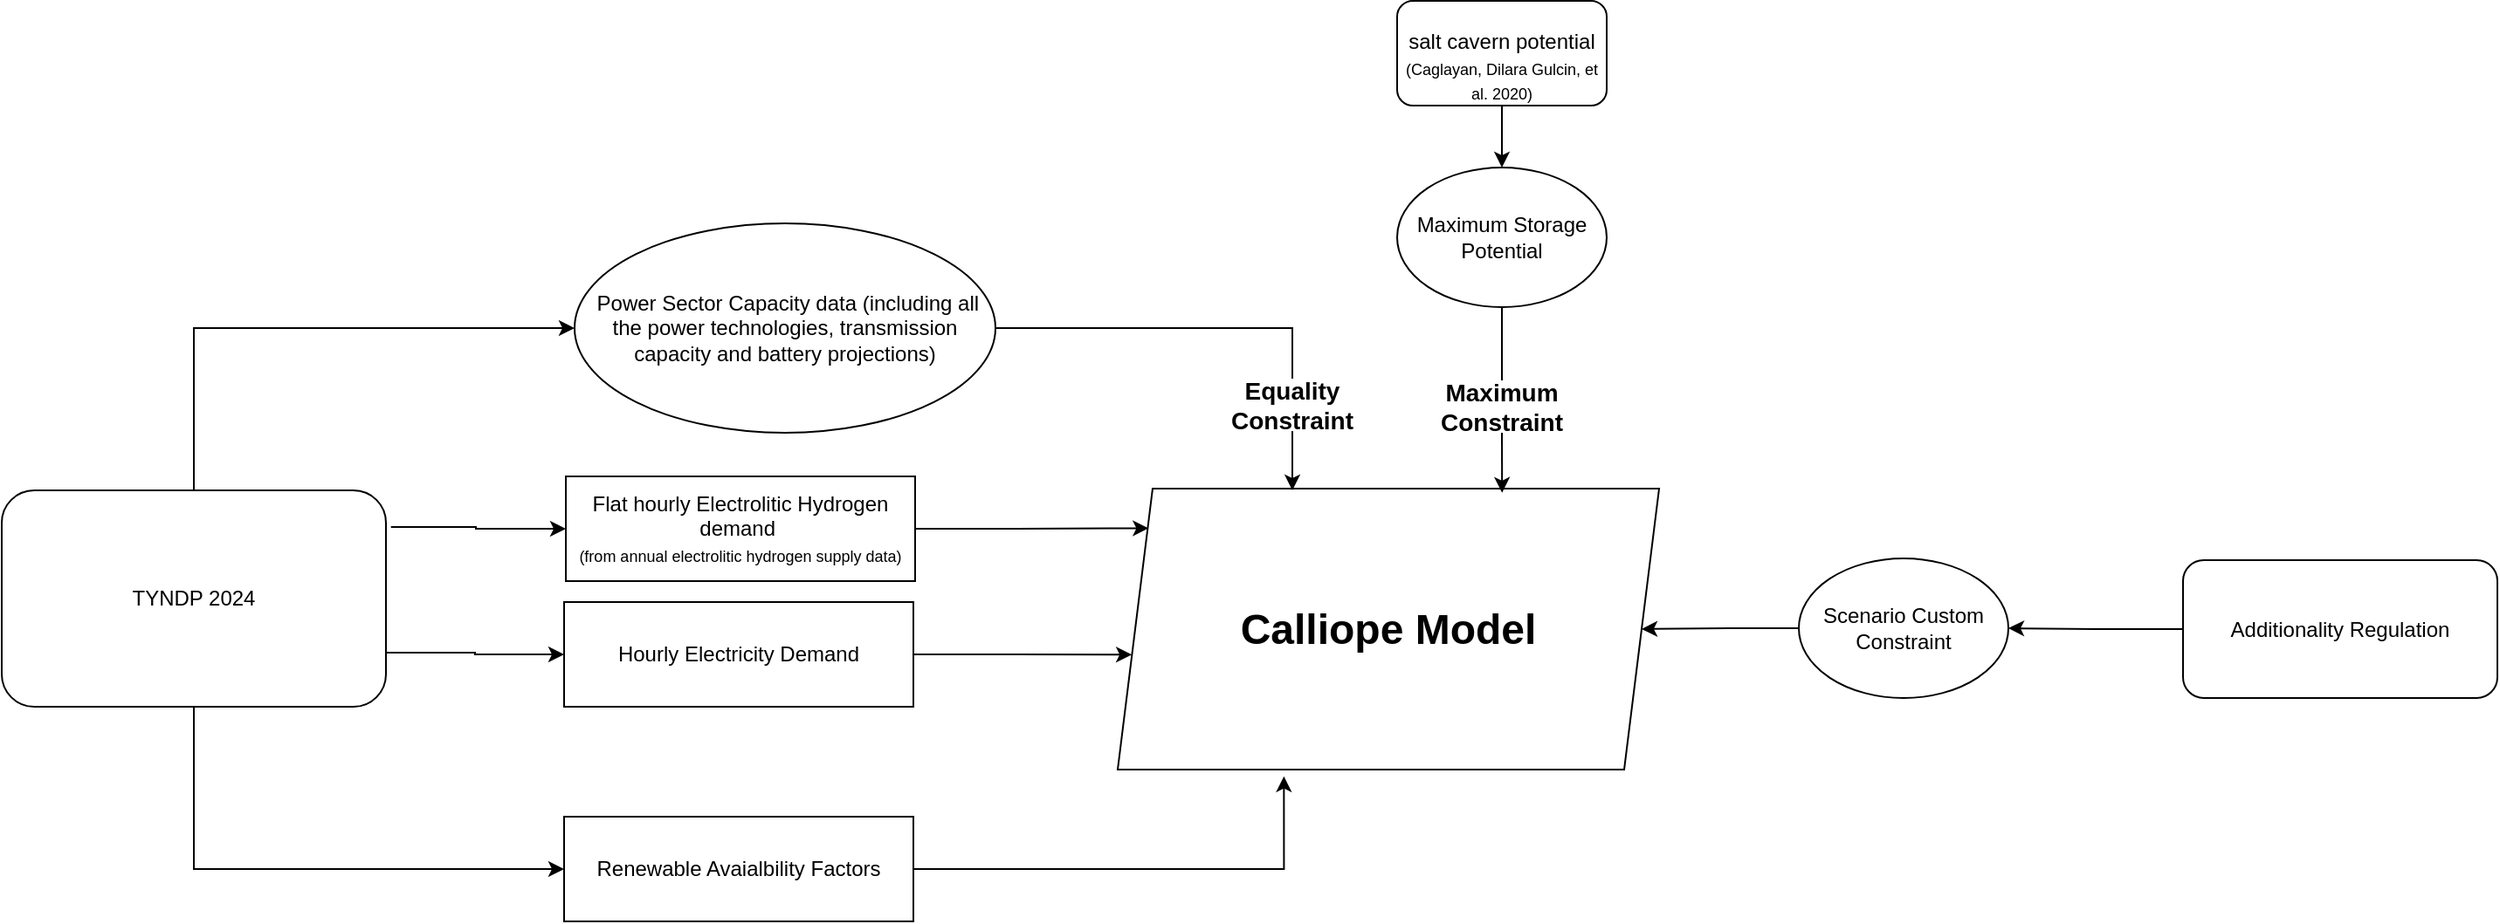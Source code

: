 <mxfile version="25.0.1">
  <diagram name="Page-1" id="WPpZJfMJTmWMVJod0Qd_">
    <mxGraphModel dx="2441" dy="1798" grid="1" gridSize="10" guides="1" tooltips="1" connect="1" arrows="1" fold="1" page="1" pageScale="1" pageWidth="850" pageHeight="1100" math="0" shadow="0">
      <root>
        <mxCell id="0" />
        <mxCell id="1" parent="0" />
        <mxCell id="JA-8IfDikwryvuSQAZaI-3" value="Flat hourly Electrolitic Hydrogen demand&amp;nbsp;&lt;div&gt;&lt;font style=&quot;font-size: 9px;&quot;&gt;(from annual electrolitic hydrogen supply data)&lt;/font&gt;&lt;/div&gt;" style="rounded=0;whiteSpace=wrap;html=1;" parent="1" vertex="1">
          <mxGeometry x="184" y="202" width="200" height="60" as="geometry" />
        </mxCell>
        <mxCell id="iWcmuNhnE22Qy_n3SRqi-5" value="" style="edgeStyle=orthogonalEdgeStyle;rounded=0;orthogonalLoop=1;jettySize=auto;html=1;exitX=1.013;exitY=0.169;exitDx=0;exitDy=0;exitPerimeter=0;" edge="1" parent="1" source="iWcmuNhnE22Qy_n3SRqi-28" target="JA-8IfDikwryvuSQAZaI-3">
          <mxGeometry relative="1" as="geometry">
            <mxPoint x="97" y="240" as="sourcePoint" />
          </mxGeometry>
        </mxCell>
        <mxCell id="iWcmuNhnE22Qy_n3SRqi-24" style="edgeStyle=orthogonalEdgeStyle;rounded=0;orthogonalLoop=1;jettySize=auto;html=1;exitX=0.5;exitY=0;exitDx=0;exitDy=0;entryX=0;entryY=0.5;entryDx=0;entryDy=0;" edge="1" parent="1" source="iWcmuNhnE22Qy_n3SRqi-28" target="iWcmuNhnE22Qy_n3SRqi-22">
          <mxGeometry relative="1" as="geometry">
            <mxPoint x="97" y="225" as="sourcePoint" />
          </mxGeometry>
        </mxCell>
        <mxCell id="iWcmuNhnE22Qy_n3SRqi-60" style="edgeStyle=orthogonalEdgeStyle;rounded=0;orthogonalLoop=1;jettySize=auto;html=1;exitX=1;exitY=0.5;exitDx=0;exitDy=0;entryX=0.307;entryY=1.024;entryDx=0;entryDy=0;entryPerimeter=0;" edge="1" parent="1" source="iWcmuNhnE22Qy_n3SRqi-2" target="iWcmuNhnE22Qy_n3SRqi-33">
          <mxGeometry relative="1" as="geometry" />
        </mxCell>
        <mxCell id="iWcmuNhnE22Qy_n3SRqi-2" value="Renewable Avaialbility Factors" style="rounded=0;whiteSpace=wrap;html=1;" vertex="1" parent="1">
          <mxGeometry x="183" y="397" width="200" height="60" as="geometry" />
        </mxCell>
        <mxCell id="iWcmuNhnE22Qy_n3SRqi-22" value="&amp;nbsp;Power Sector Capacity data (including all the power technologies, transmission capacity and battery projections)" style="ellipse;whiteSpace=wrap;html=1;" vertex="1" parent="1">
          <mxGeometry x="189" y="57" width="241" height="120" as="geometry" />
        </mxCell>
        <mxCell id="iWcmuNhnE22Qy_n3SRqi-25" value="Maximum Storage Potential" style="ellipse;whiteSpace=wrap;html=1;" vertex="1" parent="1">
          <mxGeometry x="660" y="25" width="120" height="80" as="geometry" />
        </mxCell>
        <mxCell id="iWcmuNhnE22Qy_n3SRqi-53" style="edgeStyle=orthogonalEdgeStyle;rounded=0;orthogonalLoop=1;jettySize=auto;html=1;exitX=0.5;exitY=1;exitDx=0;exitDy=0;entryX=0;entryY=0.5;entryDx=0;entryDy=0;" edge="1" parent="1" source="iWcmuNhnE22Qy_n3SRqi-28" target="iWcmuNhnE22Qy_n3SRqi-2">
          <mxGeometry relative="1" as="geometry" />
        </mxCell>
        <mxCell id="iWcmuNhnE22Qy_n3SRqi-59" style="edgeStyle=orthogonalEdgeStyle;rounded=0;orthogonalLoop=1;jettySize=auto;html=1;exitX=1;exitY=0.75;exitDx=0;exitDy=0;entryX=0;entryY=0.5;entryDx=0;entryDy=0;" edge="1" parent="1" source="iWcmuNhnE22Qy_n3SRqi-28" target="iWcmuNhnE22Qy_n3SRqi-58">
          <mxGeometry relative="1" as="geometry" />
        </mxCell>
        <mxCell id="iWcmuNhnE22Qy_n3SRqi-28" value="TYNDP 2024" style="rounded=1;whiteSpace=wrap;html=1;" vertex="1" parent="1">
          <mxGeometry x="-139" y="210" width="220" height="124" as="geometry" />
        </mxCell>
        <mxCell id="iWcmuNhnE22Qy_n3SRqi-40" value="" style="edgeStyle=orthogonalEdgeStyle;rounded=0;orthogonalLoop=1;jettySize=auto;html=1;" edge="1" parent="1" source="iWcmuNhnE22Qy_n3SRqi-32" target="iWcmuNhnE22Qy_n3SRqi-25">
          <mxGeometry relative="1" as="geometry" />
        </mxCell>
        <mxCell id="iWcmuNhnE22Qy_n3SRqi-32" value="&lt;div&gt;&lt;br&gt;&lt;/div&gt;&lt;div&gt;&lt;div&gt;salt cavern potential&lt;/div&gt;&lt;div&gt;&lt;font style=&quot;font-size: 9px;&quot;&gt;(Caglayan, Dilara Gulcin, et al. 2020)&lt;/font&gt;&lt;/div&gt;&lt;/div&gt;" style="rounded=1;whiteSpace=wrap;html=1;" vertex="1" parent="1">
          <mxGeometry x="660" y="-70.5" width="120" height="60" as="geometry" />
        </mxCell>
        <mxCell id="iWcmuNhnE22Qy_n3SRqi-33" value="&lt;b&gt;&lt;font style=&quot;font-size: 24px;&quot;&gt;Calliope Model&lt;/font&gt;&lt;/b&gt;" style="shape=parallelogram;perimeter=parallelogramPerimeter;whiteSpace=wrap;html=1;fixedSize=1;" vertex="1" parent="1">
          <mxGeometry x="500" y="209" width="310" height="161" as="geometry" />
        </mxCell>
        <mxCell id="iWcmuNhnE22Qy_n3SRqi-41" style="edgeStyle=orthogonalEdgeStyle;rounded=0;orthogonalLoop=1;jettySize=auto;html=1;exitX=0.5;exitY=1;exitDx=0;exitDy=0;entryX=0.71;entryY=0.015;entryDx=0;entryDy=0;entryPerimeter=0;" edge="1" parent="1" source="iWcmuNhnE22Qy_n3SRqi-46" target="iWcmuNhnE22Qy_n3SRqi-33">
          <mxGeometry relative="1" as="geometry" />
        </mxCell>
        <mxCell id="iWcmuNhnE22Qy_n3SRqi-46" value="&lt;b&gt;&lt;font style=&quot;font-size: 14px;&quot;&gt;Maximum Constraint&lt;/font&gt;&lt;/b&gt;" style="text;html=1;align=center;verticalAlign=middle;whiteSpace=wrap;rounded=0;" vertex="1" parent="1">
          <mxGeometry x="690" y="147" width="60" height="30" as="geometry" />
        </mxCell>
        <mxCell id="iWcmuNhnE22Qy_n3SRqi-49" value="" style="endArrow=none;html=1;rounded=0;entryX=0.5;entryY=1;entryDx=0;entryDy=0;exitX=0.5;exitY=0;exitDx=0;exitDy=0;" edge="1" parent="1" source="iWcmuNhnE22Qy_n3SRqi-46" target="iWcmuNhnE22Qy_n3SRqi-25">
          <mxGeometry width="50" height="50" relative="1" as="geometry">
            <mxPoint x="620" y="220" as="sourcePoint" />
            <mxPoint x="670" y="170" as="targetPoint" />
          </mxGeometry>
        </mxCell>
        <mxCell id="iWcmuNhnE22Qy_n3SRqi-50" value="&lt;b&gt;&lt;font style=&quot;font-size: 14px;&quot;&gt;Equality Constraint&lt;/font&gt;&lt;/b&gt;" style="text;html=1;align=center;verticalAlign=middle;whiteSpace=wrap;rounded=0;" vertex="1" parent="1">
          <mxGeometry x="570" y="146" width="60" height="30" as="geometry" />
        </mxCell>
        <mxCell id="iWcmuNhnE22Qy_n3SRqi-51" value="" style="endArrow=none;html=1;rounded=0;entryX=1;entryY=0.5;entryDx=0;entryDy=0;exitX=0.5;exitY=0;exitDx=0;exitDy=0;" edge="1" parent="1" source="iWcmuNhnE22Qy_n3SRqi-50" target="iWcmuNhnE22Qy_n3SRqi-22">
          <mxGeometry width="50" height="50" relative="1" as="geometry">
            <mxPoint x="570" y="80" as="sourcePoint" />
            <mxPoint x="620" y="30" as="targetPoint" />
            <Array as="points">
              <mxPoint x="600" y="117" />
            </Array>
          </mxGeometry>
        </mxCell>
        <mxCell id="iWcmuNhnE22Qy_n3SRqi-52" style="edgeStyle=orthogonalEdgeStyle;rounded=0;orthogonalLoop=1;jettySize=auto;html=1;exitX=0.5;exitY=1;exitDx=0;exitDy=0;" edge="1" parent="1" source="iWcmuNhnE22Qy_n3SRqi-50">
          <mxGeometry relative="1" as="geometry">
            <mxPoint x="600" y="210" as="targetPoint" />
          </mxGeometry>
        </mxCell>
        <mxCell id="iWcmuNhnE22Qy_n3SRqi-57" value="" style="edgeStyle=orthogonalEdgeStyle;rounded=0;orthogonalLoop=1;jettySize=auto;html=1;" edge="1" parent="1" source="iWcmuNhnE22Qy_n3SRqi-54" target="iWcmuNhnE22Qy_n3SRqi-33">
          <mxGeometry relative="1" as="geometry" />
        </mxCell>
        <mxCell id="iWcmuNhnE22Qy_n3SRqi-54" value="Scenario Custom Constraint" style="ellipse;whiteSpace=wrap;html=1;" vertex="1" parent="1">
          <mxGeometry x="890" y="249" width="120" height="80" as="geometry" />
        </mxCell>
        <mxCell id="iWcmuNhnE22Qy_n3SRqi-58" value="Hourly Electricity Demand" style="rounded=0;whiteSpace=wrap;html=1;" vertex="1" parent="1">
          <mxGeometry x="183" y="274" width="200" height="60" as="geometry" />
        </mxCell>
        <mxCell id="iWcmuNhnE22Qy_n3SRqi-61" style="edgeStyle=orthogonalEdgeStyle;rounded=0;orthogonalLoop=1;jettySize=auto;html=1;exitX=1;exitY=0.5;exitDx=0;exitDy=0;entryX=0.057;entryY=0.141;entryDx=0;entryDy=0;entryPerimeter=0;" edge="1" parent="1" source="JA-8IfDikwryvuSQAZaI-3" target="iWcmuNhnE22Qy_n3SRqi-33">
          <mxGeometry relative="1" as="geometry" />
        </mxCell>
        <mxCell id="iWcmuNhnE22Qy_n3SRqi-62" style="edgeStyle=orthogonalEdgeStyle;rounded=0;orthogonalLoop=1;jettySize=auto;html=1;exitX=1;exitY=0.5;exitDx=0;exitDy=0;entryX=0.026;entryY=0.591;entryDx=0;entryDy=0;entryPerimeter=0;" edge="1" parent="1" source="iWcmuNhnE22Qy_n3SRqi-58" target="iWcmuNhnE22Qy_n3SRqi-33">
          <mxGeometry relative="1" as="geometry" />
        </mxCell>
        <mxCell id="iWcmuNhnE22Qy_n3SRqi-64" value="" style="edgeStyle=orthogonalEdgeStyle;rounded=0;orthogonalLoop=1;jettySize=auto;html=1;" edge="1" parent="1" source="iWcmuNhnE22Qy_n3SRqi-63" target="iWcmuNhnE22Qy_n3SRqi-54">
          <mxGeometry relative="1" as="geometry" />
        </mxCell>
        <mxCell id="iWcmuNhnE22Qy_n3SRqi-63" value="&lt;div&gt;Additionality Regulation&lt;/div&gt;" style="rounded=1;whiteSpace=wrap;html=1;" vertex="1" parent="1">
          <mxGeometry x="1110" y="250" width="180" height="79" as="geometry" />
        </mxCell>
      </root>
    </mxGraphModel>
  </diagram>
</mxfile>
